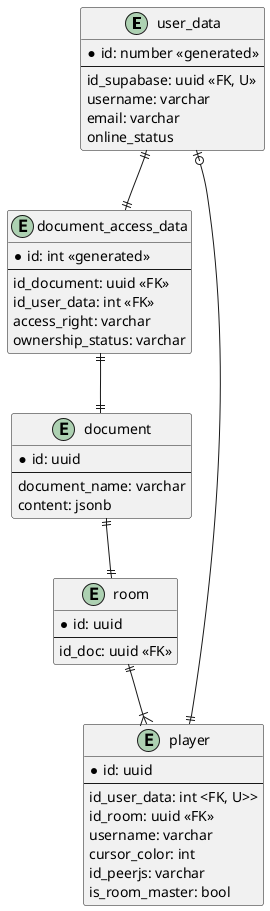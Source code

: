 @startuml collabowrite_erd
entity "user_data" as user_data {
    *id: number <<generated>>
    --
    id_supabase: uuid <<FK, U>>
    username: varchar
    email: varchar
    online_status
}

entity "document_access_data" as document_access_data {
    *id: int <<generated>>
    --
    id_document: uuid <<FK>>
    id_user_data: int <<FK>>
    access_right: varchar
    ownership_status: varchar
}

entity "document" as document {
    *id: uuid
    --
    document_name: varchar
    content: jsonb
}

entity "room" as room {
    *id: uuid
    --
    id_doc: uuid <<FK>>
}

entity "player" as player {
    *id: uuid
    --
    id_user_data: int <FK, U>>
    id_room: uuid <<FK>>
    username: varchar
    cursor_color: int
    id_peerjs: varchar
    is_room_master: bool
}


user_data ||--|| document_access_data
user_data |o--|| player
document_access_data ||--|| document
document ||--|| room
room ||--|{ player


@enduml